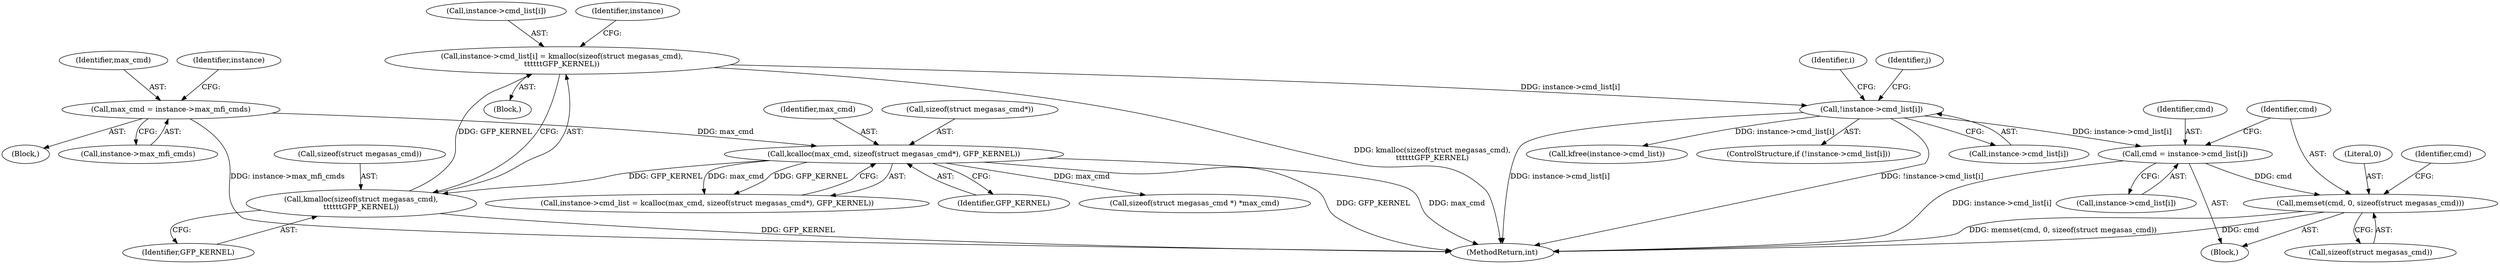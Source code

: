 digraph "0_linux_bcf3b67d16a4c8ffae0aa79de5853435e683945c@pointer" {
"1000215" [label="(Call,cmd = instance->cmd_list[i])"];
"1000171" [label="(Call,!instance->cmd_list[i])"];
"1000160" [label="(Call,instance->cmd_list[i] = kmalloc(sizeof(struct megasas_cmd),\n\t\t\t\t\t\tGFP_KERNEL))"];
"1000166" [label="(Call,kmalloc(sizeof(struct megasas_cmd),\n\t\t\t\t\t\tGFP_KERNEL))"];
"1000118" [label="(Call,kcalloc(max_cmd, sizeof(struct megasas_cmd*), GFP_KERNEL))"];
"1000109" [label="(Call,max_cmd = instance->max_mfi_cmds)"];
"1000222" [label="(Call,memset(cmd, 0, sizeof(struct megasas_cmd)))"];
"1000214" [label="(Block,)"];
"1000193" [label="(Call,kfree(instance->cmd_list))"];
"1000217" [label="(Call,instance->cmd_list[i])"];
"1000118" [label="(Call,kcalloc(max_cmd, sizeof(struct megasas_cmd*), GFP_KERNEL))"];
"1000170" [label="(ControlStructure,if (!instance->cmd_list[i]))"];
"1000271" [label="(MethodReturn,int)"];
"1000158" [label="(Identifier,i)"];
"1000161" [label="(Call,instance->cmd_list[i])"];
"1000119" [label="(Identifier,max_cmd)"];
"1000111" [label="(Call,instance->max_mfi_cmds)"];
"1000114" [label="(Call,instance->cmd_list = kcalloc(max_cmd, sizeof(struct megasas_cmd*), GFP_KERNEL))"];
"1000169" [label="(Identifier,GFP_KERNEL)"];
"1000216" [label="(Identifier,cmd)"];
"1000160" [label="(Call,instance->cmd_list[i] = kmalloc(sizeof(struct megasas_cmd),\n\t\t\t\t\t\tGFP_KERNEL))"];
"1000172" [label="(Call,instance->cmd_list[i])"];
"1000159" [label="(Block,)"];
"1000120" [label="(Call,sizeof(struct megasas_cmd*))"];
"1000167" [label="(Call,sizeof(struct megasas_cmd))"];
"1000224" [label="(Literal,0)"];
"1000180" [label="(Identifier,j)"];
"1000171" [label="(Call,!instance->cmd_list[i])"];
"1000122" [label="(Identifier,GFP_KERNEL)"];
"1000104" [label="(Block,)"];
"1000174" [label="(Identifier,instance)"];
"1000110" [label="(Identifier,max_cmd)"];
"1000215" [label="(Call,cmd = instance->cmd_list[i])"];
"1000166" [label="(Call,kmalloc(sizeof(struct megasas_cmd),\n\t\t\t\t\t\tGFP_KERNEL))"];
"1000222" [label="(Call,memset(cmd, 0, sizeof(struct megasas_cmd)))"];
"1000116" [label="(Identifier,instance)"];
"1000223" [label="(Identifier,cmd)"];
"1000109" [label="(Call,max_cmd = instance->max_mfi_cmds)"];
"1000225" [label="(Call,sizeof(struct megasas_cmd))"];
"1000146" [label="(Call,sizeof(struct megasas_cmd *) *max_cmd)"];
"1000229" [label="(Identifier,cmd)"];
"1000215" -> "1000214"  [label="AST: "];
"1000215" -> "1000217"  [label="CFG: "];
"1000216" -> "1000215"  [label="AST: "];
"1000217" -> "1000215"  [label="AST: "];
"1000223" -> "1000215"  [label="CFG: "];
"1000215" -> "1000271"  [label="DDG: instance->cmd_list[i]"];
"1000171" -> "1000215"  [label="DDG: instance->cmd_list[i]"];
"1000215" -> "1000222"  [label="DDG: cmd"];
"1000171" -> "1000170"  [label="AST: "];
"1000171" -> "1000172"  [label="CFG: "];
"1000172" -> "1000171"  [label="AST: "];
"1000180" -> "1000171"  [label="CFG: "];
"1000158" -> "1000171"  [label="CFG: "];
"1000171" -> "1000271"  [label="DDG: instance->cmd_list[i]"];
"1000171" -> "1000271"  [label="DDG: !instance->cmd_list[i]"];
"1000160" -> "1000171"  [label="DDG: instance->cmd_list[i]"];
"1000171" -> "1000193"  [label="DDG: instance->cmd_list[i]"];
"1000160" -> "1000159"  [label="AST: "];
"1000160" -> "1000166"  [label="CFG: "];
"1000161" -> "1000160"  [label="AST: "];
"1000166" -> "1000160"  [label="AST: "];
"1000174" -> "1000160"  [label="CFG: "];
"1000160" -> "1000271"  [label="DDG: kmalloc(sizeof(struct megasas_cmd),\n\t\t\t\t\t\tGFP_KERNEL)"];
"1000166" -> "1000160"  [label="DDG: GFP_KERNEL"];
"1000166" -> "1000169"  [label="CFG: "];
"1000167" -> "1000166"  [label="AST: "];
"1000169" -> "1000166"  [label="AST: "];
"1000166" -> "1000271"  [label="DDG: GFP_KERNEL"];
"1000118" -> "1000166"  [label="DDG: GFP_KERNEL"];
"1000118" -> "1000114"  [label="AST: "];
"1000118" -> "1000122"  [label="CFG: "];
"1000119" -> "1000118"  [label="AST: "];
"1000120" -> "1000118"  [label="AST: "];
"1000122" -> "1000118"  [label="AST: "];
"1000114" -> "1000118"  [label="CFG: "];
"1000118" -> "1000271"  [label="DDG: GFP_KERNEL"];
"1000118" -> "1000271"  [label="DDG: max_cmd"];
"1000118" -> "1000114"  [label="DDG: max_cmd"];
"1000118" -> "1000114"  [label="DDG: GFP_KERNEL"];
"1000109" -> "1000118"  [label="DDG: max_cmd"];
"1000118" -> "1000146"  [label="DDG: max_cmd"];
"1000109" -> "1000104"  [label="AST: "];
"1000109" -> "1000111"  [label="CFG: "];
"1000110" -> "1000109"  [label="AST: "];
"1000111" -> "1000109"  [label="AST: "];
"1000116" -> "1000109"  [label="CFG: "];
"1000109" -> "1000271"  [label="DDG: instance->max_mfi_cmds"];
"1000222" -> "1000214"  [label="AST: "];
"1000222" -> "1000225"  [label="CFG: "];
"1000223" -> "1000222"  [label="AST: "];
"1000224" -> "1000222"  [label="AST: "];
"1000225" -> "1000222"  [label="AST: "];
"1000229" -> "1000222"  [label="CFG: "];
"1000222" -> "1000271"  [label="DDG: memset(cmd, 0, sizeof(struct megasas_cmd))"];
"1000222" -> "1000271"  [label="DDG: cmd"];
}
